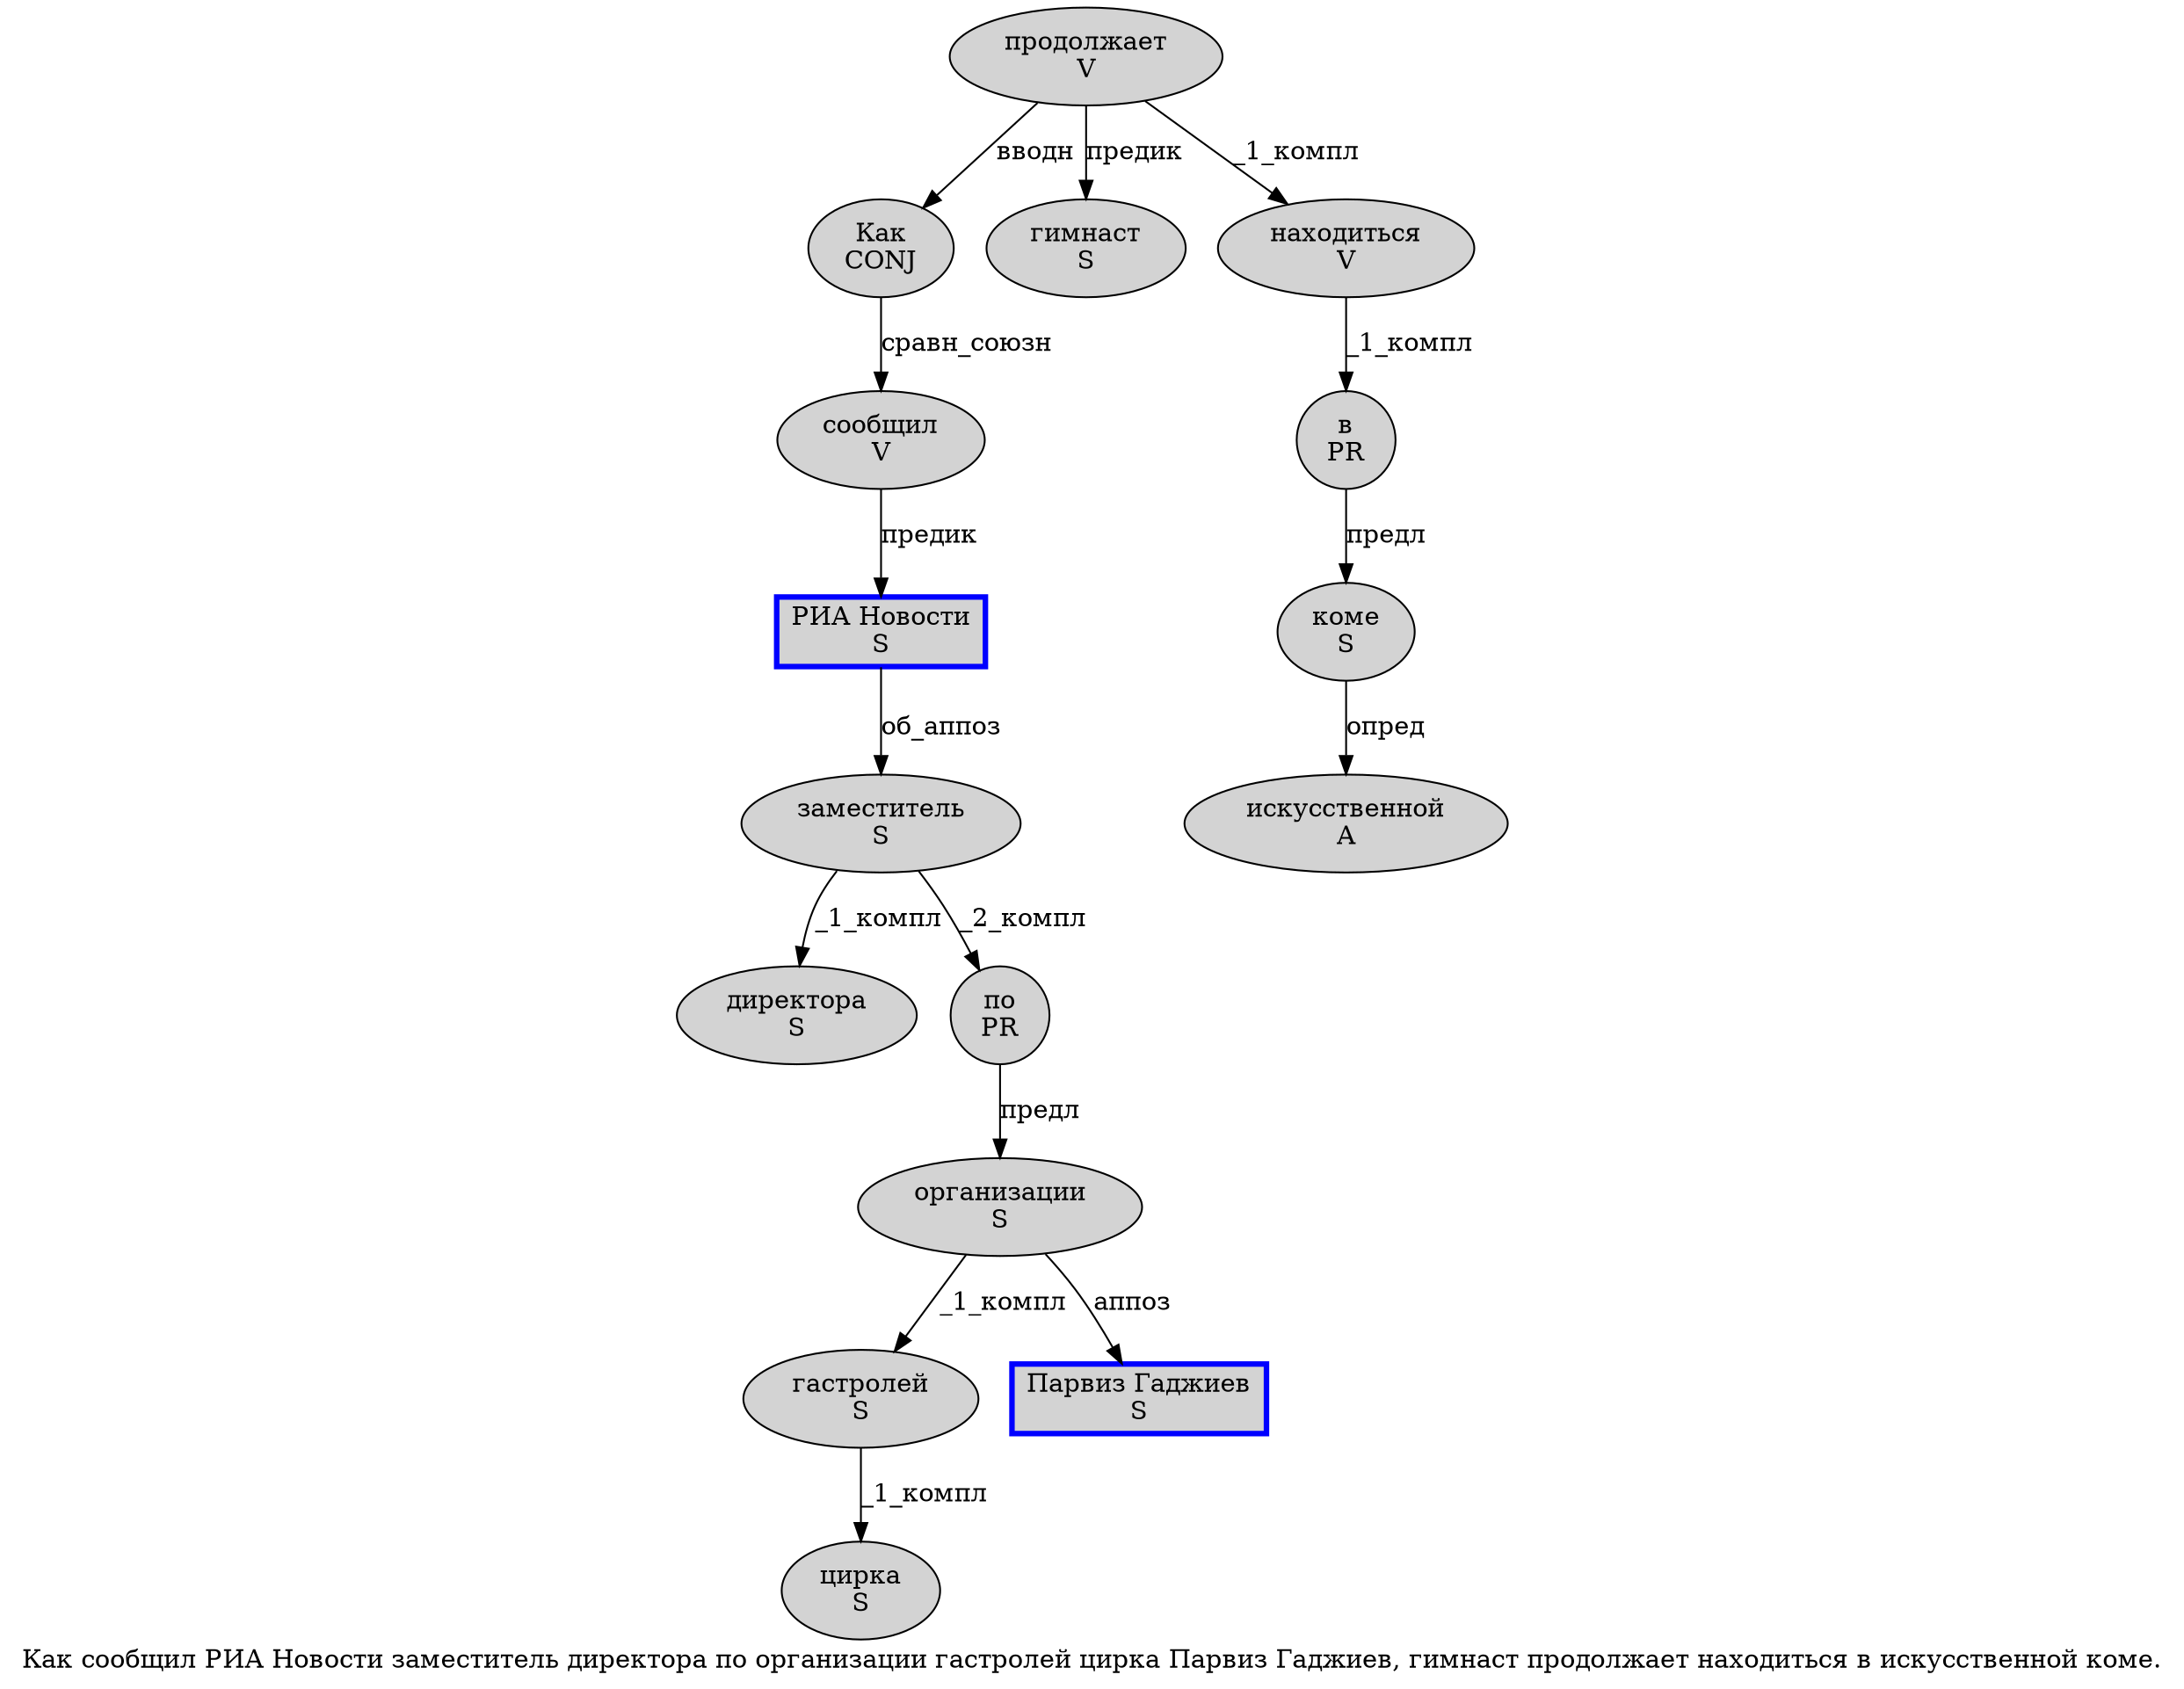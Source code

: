 digraph SENTENCE_309 {
	graph [label="Как сообщил РИА Новости заместитель директора по организации гастролей цирка Парвиз Гаджиев, гимнаст продолжает находиться в искусственной коме."]
	node [style=filled]
		0 [label="Как
CONJ" color="" fillcolor=lightgray penwidth=1 shape=ellipse]
		1 [label="сообщил
V" color="" fillcolor=lightgray penwidth=1 shape=ellipse]
		2 [label="РИА Новости
S" color=blue fillcolor=lightgray penwidth=3 shape=box]
		3 [label="заместитель
S" color="" fillcolor=lightgray penwidth=1 shape=ellipse]
		4 [label="директора
S" color="" fillcolor=lightgray penwidth=1 shape=ellipse]
		5 [label="по
PR" color="" fillcolor=lightgray penwidth=1 shape=ellipse]
		6 [label="организации
S" color="" fillcolor=lightgray penwidth=1 shape=ellipse]
		7 [label="гастролей
S" color="" fillcolor=lightgray penwidth=1 shape=ellipse]
		8 [label="цирка
S" color="" fillcolor=lightgray penwidth=1 shape=ellipse]
		9 [label="Парвиз Гаджиев
S" color=blue fillcolor=lightgray penwidth=3 shape=box]
		11 [label="гимнаст
S" color="" fillcolor=lightgray penwidth=1 shape=ellipse]
		12 [label="продолжает
V" color="" fillcolor=lightgray penwidth=1 shape=ellipse]
		13 [label="находиться
V" color="" fillcolor=lightgray penwidth=1 shape=ellipse]
		14 [label="в
PR" color="" fillcolor=lightgray penwidth=1 shape=ellipse]
		15 [label="искусственной
A" color="" fillcolor=lightgray penwidth=1 shape=ellipse]
		16 [label="коме
S" color="" fillcolor=lightgray penwidth=1 shape=ellipse]
			6 -> 7 [label="_1_компл"]
			6 -> 9 [label="аппоз"]
			13 -> 14 [label="_1_компл"]
			5 -> 6 [label="предл"]
			1 -> 2 [label="предик"]
			2 -> 3 [label="об_аппоз"]
			3 -> 4 [label="_1_компл"]
			3 -> 5 [label="_2_компл"]
			14 -> 16 [label="предл"]
			0 -> 1 [label="сравн_союзн"]
			12 -> 0 [label="вводн"]
			12 -> 11 [label="предик"]
			12 -> 13 [label="_1_компл"]
			7 -> 8 [label="_1_компл"]
			16 -> 15 [label="опред"]
}